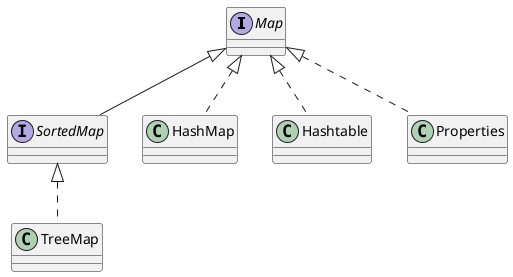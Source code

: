 
@startuml

interface Map
interface SortedMap implements Map 

class HashMap implements Map 
class Hashtable implements Map 
class Properties implements Map 
class TreeMap  implements SortedMap 

@enduml
